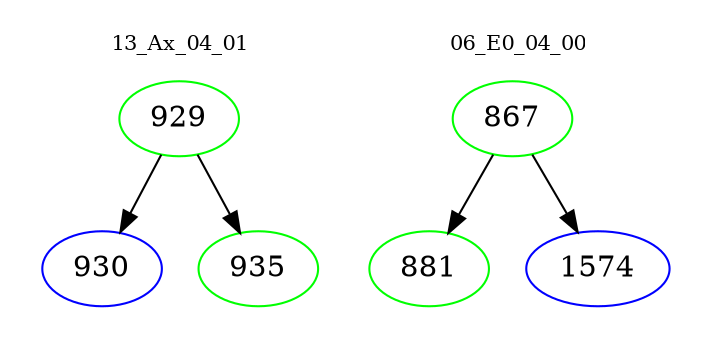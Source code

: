 digraph{
subgraph cluster_0 {
color = white
label = "13_Ax_04_01";
fontsize=10;
T0_929 [label="929", color="green"]
T0_929 -> T0_930 [color="black"]
T0_930 [label="930", color="blue"]
T0_929 -> T0_935 [color="black"]
T0_935 [label="935", color="green"]
}
subgraph cluster_1 {
color = white
label = "06_E0_04_00";
fontsize=10;
T1_867 [label="867", color="green"]
T1_867 -> T1_881 [color="black"]
T1_881 [label="881", color="green"]
T1_867 -> T1_1574 [color="black"]
T1_1574 [label="1574", color="blue"]
}
}
